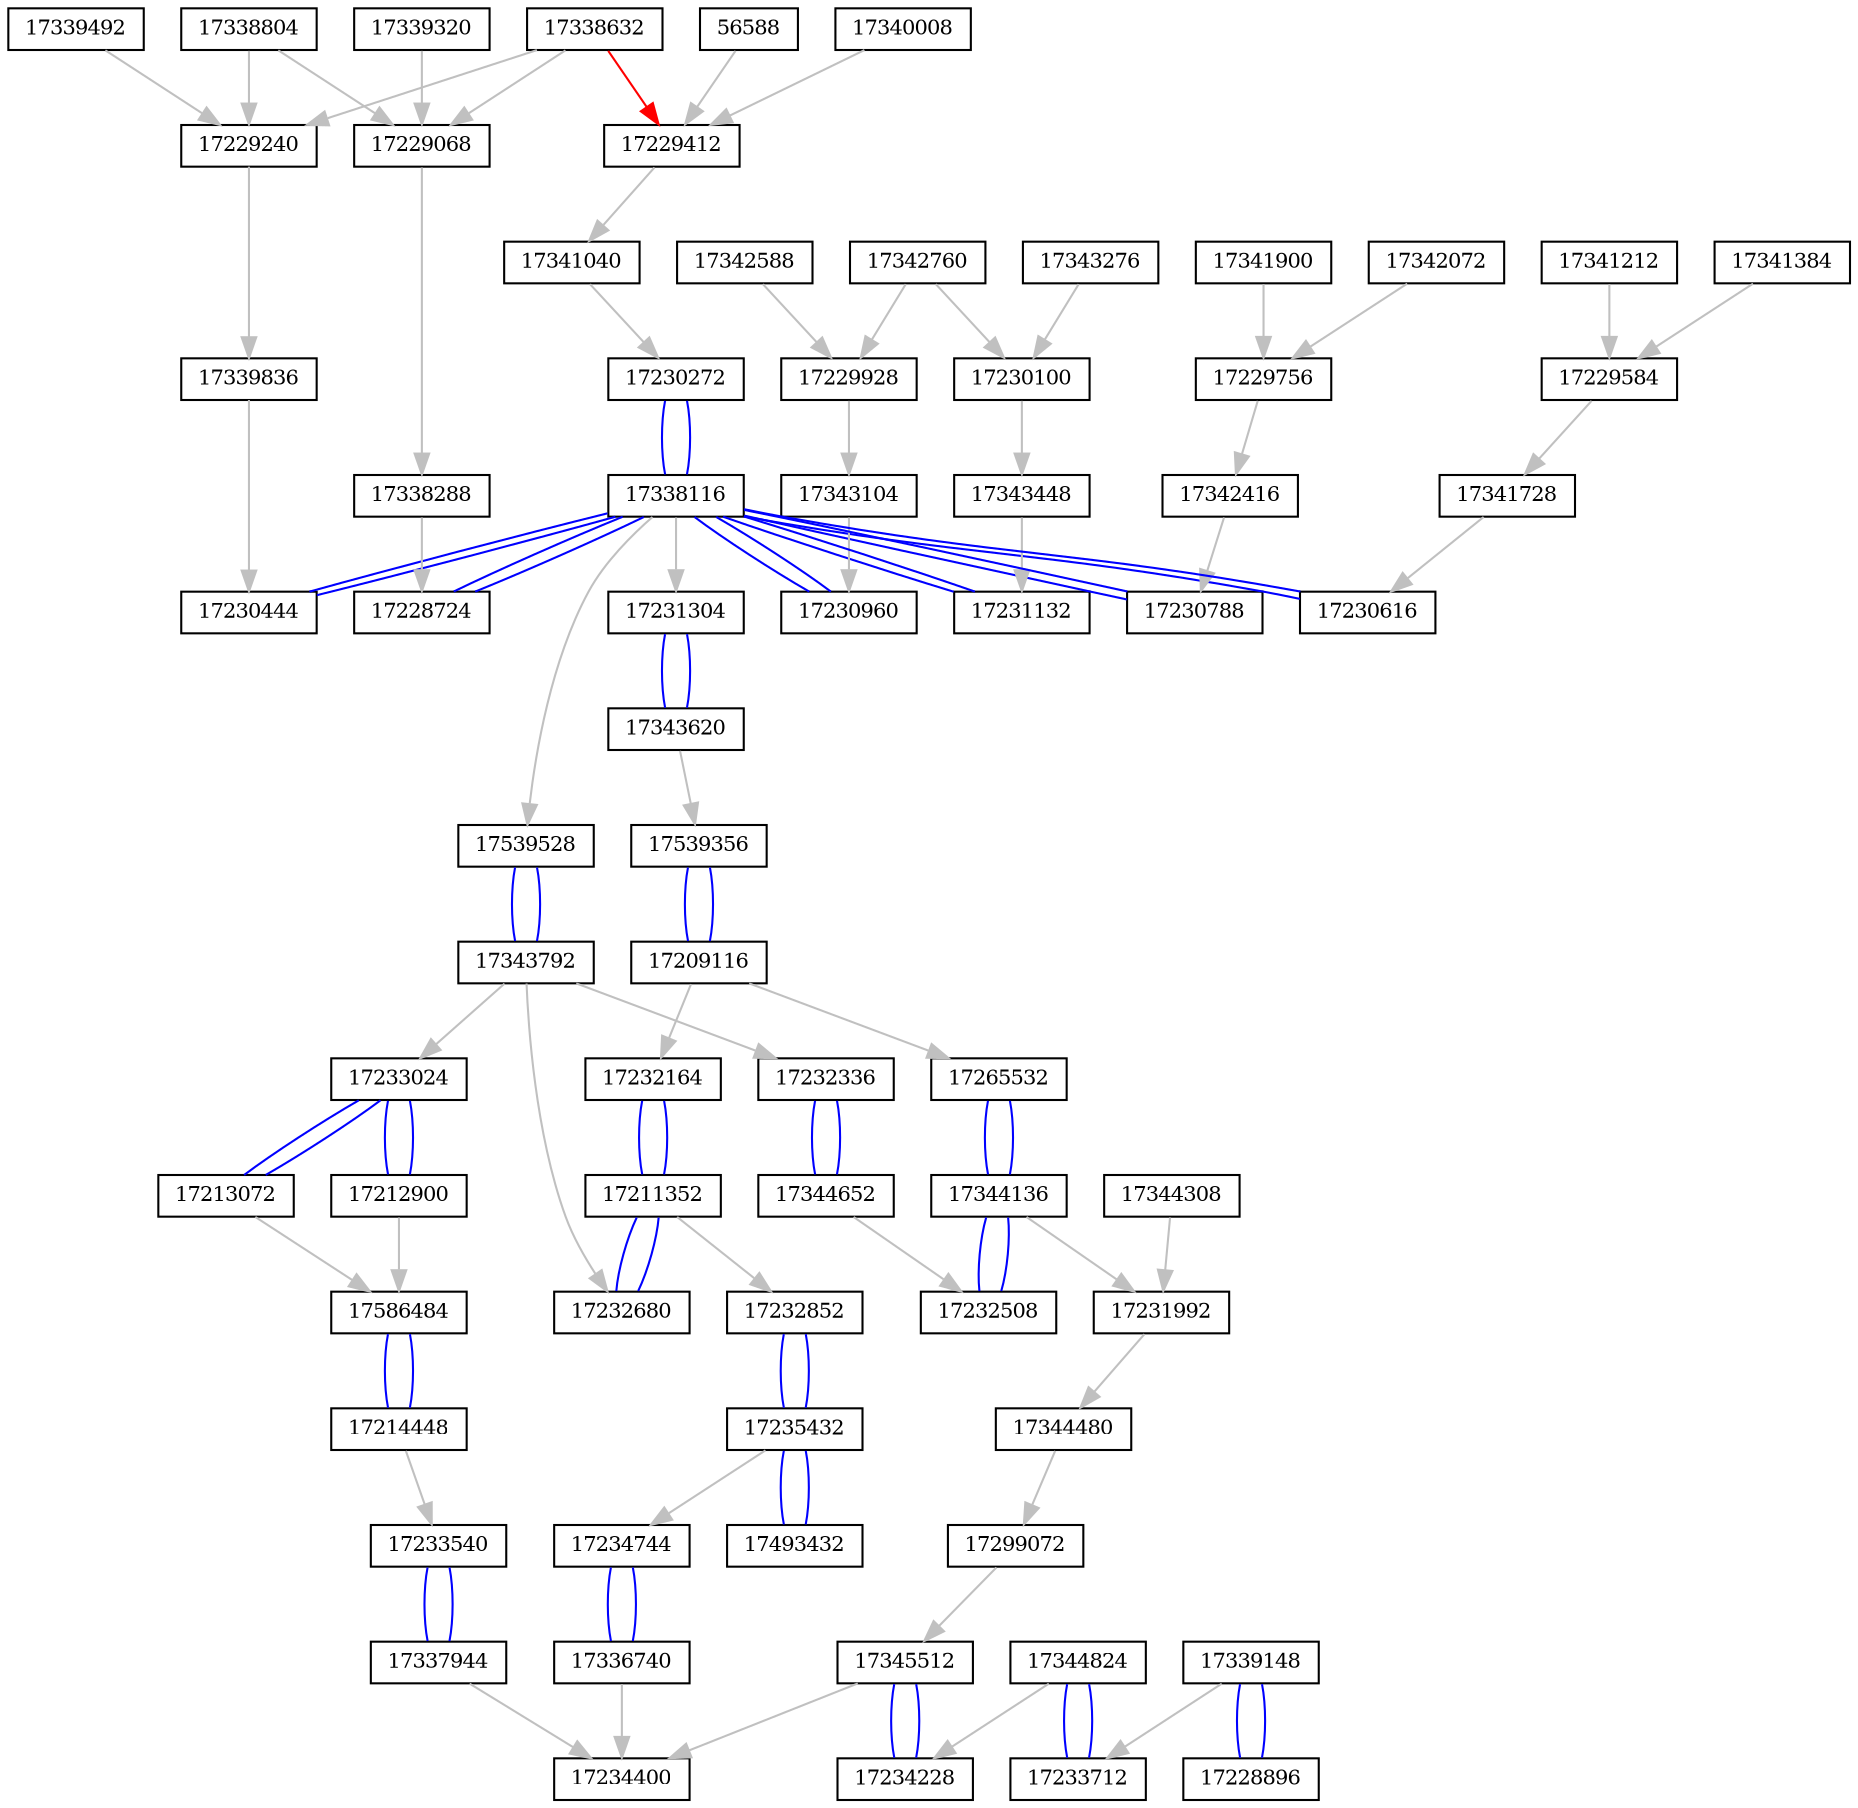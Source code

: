 graph G {
	node [label="\N", shape=box, height="0.01", width="0.01", fontsize=10];
	graph [bb="0,0,745,690"];
	17338632 [label=17338632, height="0.28", width="0.78", pos="91,577"];
	17229412 [label=17229412, height="0.28", width="0.78", pos="142,595"];
	17341040 [label=17341040, height="0.28", width="0.78", pos="174,544"];
	17230272 [label=17230272, height="0.28", width="0.78", pos="209,494"];
	17338116 [label=17338116, height="0.28", width="0.78", pos="245,459"];
	17230444 [label=17230444, height="0.28", width="0.78", pos="182,454"];
	17339836 [label=17339836, height="0.28", width="0.78", pos="120,477"];
	17229240 [label=17229240, height="0.28", width="0.78", pos="71,521"];
	17338804 [label=17338804, height="0.28", width="0.78", pos="37,560"];
	17229068 [label=17229068, height="0.28", width="0.78", pos="92,543"];
	17338288 [label=17338288, height="0.28", width="0.78", pos="136,498"];
	17228724 [label=17228724, height="0.28", width="0.78", pos="194,468"];
	17339320 [label=17339320, height="0.28", width="0.78", pos="67,607"];
	17339492 [label=17339492, height="0.28", width="0.78", pos="29,571"];
	17230960 [label=17230960, height="0.28", width="0.78", pos="292,484"];
	17343104 [label=17343104, height="0.28", width="0.78", pos="345,525"];
	17229928 [label=17229928, height="0.28", width="0.78", pos="387,575"];
	17342588 [label=17342588, height="0.28", width="0.78", pos="435,612"];
	17342760 [label=17342760, height="0.28", width="0.78", pos="375,628"];
	17230100 [label=17230100, height="0.28", width="0.78", pos="326,608"];
	17343448 [label=17343448, height="0.28", width="0.78", pos="301,554"];
	17231132 [label=17231132, height="0.28", width="0.78", pos="269,500"];
	17343276 [label=17343276, height="0.28", width="0.78", pos="335,676"];
	17230788 [label=17230788, height="0.28", width="0.78", pos="307,464"];
	17342416 [label=17342416, height="0.28", width="0.78", pos="373,485"];
	17229756 [label=17229756, height="0.28", width="0.78", pos="432,517"];
	17341900 [label=17341900, height="0.28", width="0.78", pos="485,560"];
	17342072 [label=17342072, height="0.28", width="0.78", pos="460,560"];
	17230616 [label=17230616, height="0.28", width="0.78", pos="244,508"];
	17341728 [label=17341728, height="0.28", width="0.78", pos="258,565"];
	17229584 [label=17229584, height="0.28", width="0.78", pos="285,608"];
	17341212 [label=17341212, height="0.28", width="0.78", pos="327,664"];
	17341384 [label=17341384, height="0.28", width="0.78", pos="270,679"];
	17539528 [label=17539528, height="0.28", width="0.78", pos="232,399"];
	17343792 [label=17343792, height="0.28", width="0.78", pos="228,337"];
	17232680 [label=17232680, height="0.28", width="0.78", pos="240,288"];
	17211352 [label=17211352, height="0.28", width="0.78", pos="273,240"];
	17232852 [label=17232852, height="0.28", width="0.78", pos="267,170"];
	17235432 [label=17235432, height="0.28", width="0.78", pos="255,124"];
	17493432 [label=17493432, height="0.28", width="0.78", pos="200,96"];
	17234744 [label=17234744, height="0.28", width="0.78", pos="291,77"];
	17336740 [label=17336740, height="0.28", width="0.78", pos="336,49"];
	17234400 [label=17234400, height="0.28", width="0.78", pos="366,23"];
	17337944 [label=17337944, height="0.28", width="0.78", pos="298,28"];
	17233540 [label=17233540, height="0.28", width="0.78", pos="238,67"];
	17214448 [label=17214448, height="0.28", width="0.78", pos="193,123"];
	17586484 [label=17586484, height="0.28", width="0.78", pos="161,170"];
	17212900 [label=17212900, height="0.28", width="0.78", pos="149,244"];
	17233024 [label=17233024, height="0.28", width="0.78", pos="184,288"];
	17213072 [label=17213072, height="0.28", width="0.78", pos="170,236"];
	17345512 [label=17345512, height="0.28", width="0.78", pos="429,30"];
	17234228 [label=17234228, height="0.28", width="0.78", pos="490,11"];
	17344824 [label=17344824, height="0.28", width="0.78", pos="554,29"];
	17233712 [label=17233712, height="0.28", width="0.78", pos="616,49"];
	17339148 [label=17339148, height="0.28", width="0.78", pos="659,122"];
	17228896 [label=17228896, height="0.28", width="0.78", pos="716,122"];
	17299072 [label=17299072, height="0.28", width="0.78", pos="452,77"];
	17344480 [label=17344480, height="0.28", width="0.78", pos="471,135"];
	17231992 [label=17231992, height="0.28", width="0.78", pos="480,195"];
	17344136 [label=17344136, height="0.28", width="0.78", pos="440,232"];
	17265532 [label=17265532, height="0.28", width="0.78", pos="430,280"];
	17209116 [label=17209116, height="0.28", width="0.78", pos="376,302"];
	17539356 [label=17539356, height="0.28", width="0.78", pos="362,350"];
	17343620 [label=17343620, height="0.28", width="0.78", pos="327,395"];
	17231304 [label=17231304, height="0.28", width="0.78", pos="276,425"];
	17232164 [label=17232164, height="0.28", width="0.78", pos="329,251"];
	17232508 [label=17232508, height="0.28", width="0.78", pos="388,247"];
	17344652 [label=17344652, height="0.28", width="0.78", pos="337,287"];
	17232336 [label=17232336, height="0.28", width="0.78", pos="282,318"];
	17344308 [label=17344308, height="0.28", width="0.78", pos="530,240"];
	56588 [label=56588, height="0.28", width="0.58", pos="120,650"];
	17340008 [label=17340008, height="0.28", width="0.78", pos="156,650"];
	17338632 -- 17229412 [color=red, dir=forward, pos="e,119,587 119,587 119,587 119,587 119,587"];
	17338632 -- 17229240 [color=grey, dir=forward, pos="e,75,531 87,567 85,560 81,550 78,541"];
	17338632 -- 17229068 [color=grey, dir=forward, pos="e,92,553 91,567 91,566 91,565 91,563"];
	17229412 -- 17341040 [color=grey, dir=forward, pos="e,168,554 148,585 152,579 157,570 162,563"];
	17341040 -- 17230272 [color=grey, dir=forward, pos="e,202,504 181,534 185,528 191,520 196,513"];
	17230272 -- 17338116 [color=blue, pos="229,484 234,480 239,474 242,469"];
	17338116 -- 17230444 [color=blue, pos="217,450 215,450 212,450 210,449"];
	17338116 -- 17230960 [color=blue, pos="253,469 256,472 260,474 264,476"];
	17338116 -- 17230788 [color=blue, pos="273,467 275,467 277,467 279,468"];
	17338116 -- 17230616 [color=blue, pos="239,469 237,477 237,489 239,498"];
	17338116 -- 17228724 [color=blue, pos="217,457 215,457 214,458 212,458"];
	17338116 -- 17539528 [color=grey, dir=forward, pos="e,234,409 243,449 241,441 239,429 236,419"];
	17338116 -- 17231304 [color=grey, dir=forward, pos="e,267,435 254,449 256,447 258,445 260,442"];
	17338116 -- 17230272 [color=blue, pos="225,469 220,474 215,479 212,484"];
	17338116 -- 17231132 [color=blue, pos="245,469 247,476 251,484 256,490"];
	17230444 -- 17338116 [color=blue, pos="210,462 212,462 215,462 217,463"];
	17339836 -- 17230444 [color=grey, dir=forward, pos="e,155,464 147,467 147,467 147,467 147,467"];
	17229240 -- 17339836 [color=grey, dir=forward, pos="e,109,487 82,511 88,506 95,500 101,494"];
	17338804 -- 17229240 [color=grey, dir=forward, pos="e,62,531 46,550 49,546 52,543 56,539"];
	17338804 -- 17229068 [color=grey, dir=forward, pos="e,65,551 65,551 65,551 65,551 65,551"];
	17229068 -- 17338288 [color=grey, dir=forward, pos="e,126,508 102,533 107,528 113,521 119,515"];
	17338288 -- 17228724 [color=grey, dir=forward, pos="e,174,478 156,488 159,487 162,485 165,483"];
	17228724 -- 17338116 [color=blue, pos="222,469 222,469 222,469 222,469"];
	17339320 -- 17229068 [color=grey, dir=forward, pos="e,88,553 71,597 75,588 80,574 84,563"];
	17339492 -- 17229240 [color=grey, dir=forward, pos="e,63,531 37,561 43,554 50,546 56,539"];
	17230960 -- 17338116 [color=blue, pos="284,474 281,472 277,469 273,467"];
	17343104 -- 17230960 [color=grey, dir=forward, pos="e,305,494 332,515 326,511 319,506 313,500"];
	17229928 -- 17343104 [color=grey, dir=forward, pos="e,353,535 379,565 373,558 366,550 360,543"];
	17342588 -- 17229928 [color=grey, dir=forward, pos="e,400,585 422,602 418,599 413,595 408,591"];
	17342760 -- 17229928 [color=grey, dir=forward, pos="e,385,585 377,618 378,611 381,603 383,595"];
	17342760 -- 17230100 [color=grey, dir=forward, pos="e,351,618 351,618 351,618 351,618 351,618"];
	17230100 -- 17343448 [color=grey, dir=forward, pos="e,306,564 321,598 318,591 314,582 310,573"];
	17343448 -- 17231132 [color=grey, dir=forward, pos="e,275,510 295,544 291,537 285,527 280,519"];
	17231132 -- 17338116 [color=blue, pos="269,490 267,484 262,476 258,469"];
	17343276 -- 17230100 [color=grey, dir=forward, pos="e,327,618 334,666 332,656 330,641 328,628"];
	17230788 -- 17338116 [color=blue, pos="279,455 277,455 275,455 273,454"];
	17342416 -- 17230788 [color=grey, dir=forward, pos="e,335,473 345,476 345,476 345,476 345,476"];
	17229756 -- 17342416 [color=grey, dir=forward, pos="e,391,495 413,507 409,505 404,502 400,500"];
	17341900 -- 17229756 [color=grey, dir=forward, pos="e,445,527 472,550 466,545 459,539 453,534"];
	17342072 -- 17229756 [color=grey, dir=forward, pos="e,439,527 453,550 451,546 447,541 444,536"];
	17230616 -- 17338116 [color=blue, pos="249,498 251,489 251,478 250,469"];
	17341728 -- 17230616 [color=grey, dir=forward, pos="e,246,518 255,555 253,547 251,537 249,528"];
	17229584 -- 17341728 [color=grey, dir=forward, pos="e,264,575 278,598 276,594 272,589 269,584"];
	17341212 -- 17229584 [color=grey, dir=forward, pos="e,293,618 319,654 314,646 305,636 299,626"];
	17341384 -- 17229584 [color=grey, dir=forward, pos="e,283,618 272,669 274,658 278,641 281,628"];
	17539528 -- 17343792 [color=blue, pos="236,389 237,377 236,359 234,347"];
	17343792 -- 17232680 [color=grey, dir=forward, pos="e,238,298 231,327 232,321 234,314 236,308"];
	17343792 -- 17539528 [color=blue, pos="223,347 222,359 223,378 226,389"];
	17343792 -- 17233024 [color=grey, dir=forward, pos="e,193,298 219,327 213,321 206,313 200,306"];
	17343792 -- 17232336 [color=grey, dir=forward, pos="e,256,327 256,327 256,327 256,327 256,327"];
	17232680 -- 17211352 [color=blue, pos="254,278 261,270 268,259 272,250"];
	17211352 -- 17232680 [color=blue, pos="259,250 252,258 245,269 241,278"];
	17211352 -- 17232852 [color=grey, dir=forward, pos="e,268,180 272,230 271,220 270,203 269,190"];
	17211352 -- 17232164 [color=blue, pos="293,250 296,251 298,251 301,252"];
	17232852 -- 17235432 [color=blue, pos="270,160 269,152 267,142 264,134"];
	17235432 -- 17493432 [color=blue, pos="248,114 243,110 236,106 228,102"];
	17235432 -- 17234744 [color=grey, dir=forward, pos="e,283,87 263,114 267,109 272,102 277,95"];
	17235432 -- 17232852 [color=blue, pos="252,134 253,142 255,152 259,160"];
	17493432 -- 17235432 [color=blue, pos="209,106 214,110 220,113 227,117"];
	17234744 -- 17336740 [color=blue, pos="319,67 323,64 326,62 329,59"];
	17336740 -- 17234744 [color=blue, pos="308,58 304,61 300,64 297,67"];
	17336740 -- 17234400 [color=grey, dir=forward, pos="e,354,33 348,39 348,39 348,39 348,39"];
	17337944 -- 17233540 [color=blue, pos="270,38 260,44 251,51 244,57"];
	17337944 -- 17234400 [color=grey, dir=forward, pos="e,338,25 326,26 327,26 327,26 328,26"];
	17233540 -- 17337944 [color=blue, pos="264,57 274,51 284,44 290,38"];
	17214448 -- 17586484 [color=blue, pos="178,133 171,141 164,152 161,160"];
	17214448 -- 17233540 [color=grey, dir=forward, pos="e,230,77 201,113 207,105 216,95 224,85"];
	17586484 -- 17214448 [color=blue, pos="174,160 181,152 188,141 191,133"];
	17212900 -- 17586484 [color=grey, dir=forward, pos="e,159,180 151,234 153,222 155,204 158,190"];
	17212900 -- 17233024 [color=blue, pos="150,254 154,261 161,271 167,278"];
	17233024 -- 17212900 [color=blue, pos="182,278 178,271 171,261 165,254"];
	17233024 -- 17213072 [color=blue, pos="186,278 185,269 182,255 178,246"];
	17213072 -- 17586484 [color=grey, dir=forward, pos="e,162,180 169,226 167,217 165,202 164,190"];
	17213072 -- 17233024 [color=blue, pos="167,246 168,255 171,268 175,278"];
	17345512 -- 17234400 [color=grey, dir=forward, pos="e,394,26 401,27 401,27 401,27 401,27"];
	17345512 -- 17234228 [color=blue, pos="457,28 464,26 471,24 476,21"];
	17234228 -- 17345512 [color=blue, pos="462,12 454,14 447,17 441,20"];
	17344824 -- 17234228 [color=grey, dir=forward, pos="e,518,19 526,21 526,21 526,21 526,21"];
	17344824 -- 17233712 [color=blue, pos="567,39 573,42 581,44 588,46"];
	17233712 -- 17344824 [color=blue, pos="604,39 598,36 590,33 582,31"];
	17339148 -- 17228896 [color=blue, pos="687,129 687,129 687,129 688,129"];
	17339148 -- 17233712 [color=grey, dir=forward, pos="e,622,59 653,112 647,101 635,82 627,68"];
	17228896 -- 17339148 [color=blue, pos="688,115 688,115 688,115 687,115"];
	17299072 -- 17345512 [color=grey, dir=forward, pos="e,434,40 447,67 444,62 441,55 438,49"];
	17344480 -- 17299072 [color=grey, dir=forward, pos="e,455,87 468,125 465,117 462,106 458,97"];
	17231992 -- 17344480 [color=grey, dir=forward, pos="e,473,145 478,185 477,177 475,165 474,155"];
	17344136 -- 17265532 [color=blue, pos="432,242 429,250 427,262 427,270"];
	17344136 -- 17232508 [color=blue, pos="412,233 408,234 404,236 401,237"];
	17344136 -- 17231992 [color=grey, dir=forward, pos="e,469,205 451,222 454,219 458,216 462,212"];
	17265532 -- 17344136 [color=blue, pos="437,270 440,262 443,250 443,242"];
	17209116 -- 17265532 [color=grey, dir=forward, pos="e,406,290 401,292 401,292 401,292 401,292"];
	17209116 -- 17539356 [color=blue, pos="367,312 363,320 360,332 359,340"];
	17209116 -- 17232164 [color=grey, dir=forward, pos="e,338,261 366,292 360,285 352,277 345,269"];
	17539356 -- 17209116 [color=blue, pos="371,340 375,332 377,320 378,312"];
	17343620 -- 17539356 [color=grey, dir=forward, pos="e,354,360 335,385 339,380 343,374 348,368"];
	17343620 -- 17231304 [color=blue, pos="299,403 293,407 287,411 282,415"];
	17231304 -- 17343620 [color=blue, pos="304,415 310,412 315,408 319,405"];
	17232164 -- 17211352 [color=blue, pos="311,241 308,240 305,239 301,238"];
	17232508 -- 17344136 [color=blue, pos="416,245 419,244 422,243 425,242"];
	17344652 -- 17232508 [color=grey, dir=forward, pos="e,375,257 350,277 355,273 361,268 367,263"];
	17344652 -- 17232336 [color=blue, pos="309,295 302,299 294,304 289,308"];
	17232336 -- 17344652 [color=blue, pos="310,309 317,305 324,301 329,297"];
	17344308 -- 17231992 [color=grey, dir=forward, pos="e,491,205 518,230 512,224 505,218 499,212"];
	56588 -- 17229412 [color=grey, dir=forward, pos="e,138,605 124,640 127,633 131,623 134,614"];
	17340008 -- 17229412 [color=grey, dir=forward, pos="e,144,605 153,640 152,633 149,623 147,615"];
}
